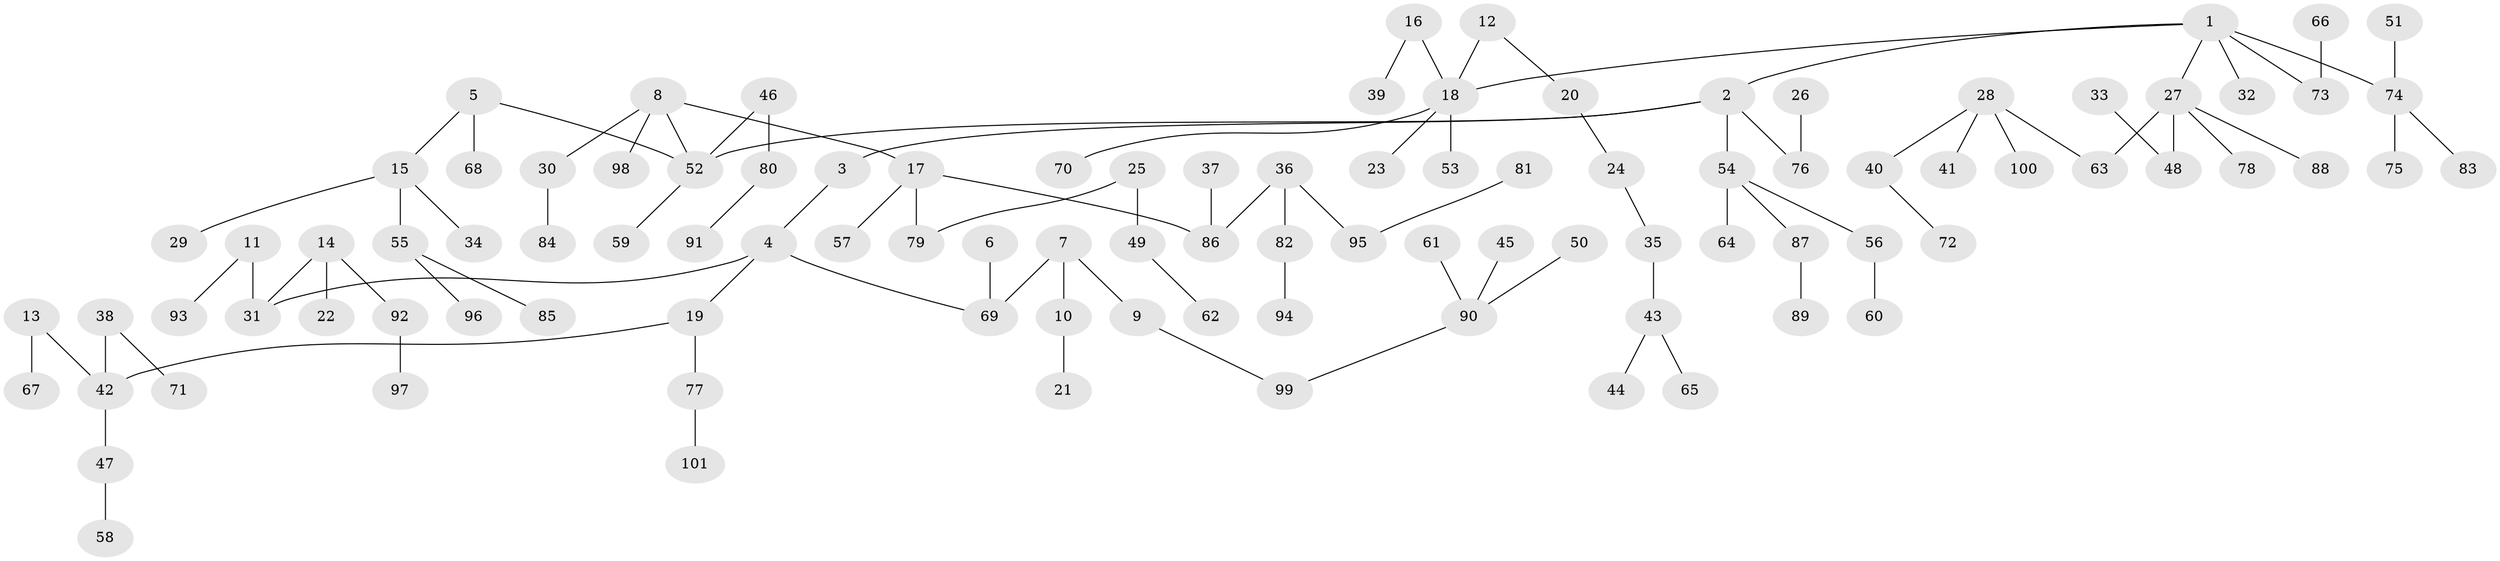 // original degree distribution, {6: 0.02097902097902098, 5: 0.03496503496503497, 3: 0.1258741258741259, 2: 0.23776223776223776, 4: 0.06993006993006994, 1: 0.5034965034965035, 7: 0.006993006993006993}
// Generated by graph-tools (version 1.1) at 2025/37/03/04/25 23:37:17]
// undirected, 101 vertices, 100 edges
graph export_dot {
  node [color=gray90,style=filled];
  1;
  2;
  3;
  4;
  5;
  6;
  7;
  8;
  9;
  10;
  11;
  12;
  13;
  14;
  15;
  16;
  17;
  18;
  19;
  20;
  21;
  22;
  23;
  24;
  25;
  26;
  27;
  28;
  29;
  30;
  31;
  32;
  33;
  34;
  35;
  36;
  37;
  38;
  39;
  40;
  41;
  42;
  43;
  44;
  45;
  46;
  47;
  48;
  49;
  50;
  51;
  52;
  53;
  54;
  55;
  56;
  57;
  58;
  59;
  60;
  61;
  62;
  63;
  64;
  65;
  66;
  67;
  68;
  69;
  70;
  71;
  72;
  73;
  74;
  75;
  76;
  77;
  78;
  79;
  80;
  81;
  82;
  83;
  84;
  85;
  86;
  87;
  88;
  89;
  90;
  91;
  92;
  93;
  94;
  95;
  96;
  97;
  98;
  99;
  100;
  101;
  1 -- 2 [weight=1.0];
  1 -- 18 [weight=1.0];
  1 -- 27 [weight=1.0];
  1 -- 32 [weight=1.0];
  1 -- 73 [weight=1.0];
  1 -- 74 [weight=1.0];
  2 -- 3 [weight=1.0];
  2 -- 52 [weight=1.0];
  2 -- 54 [weight=1.0];
  2 -- 76 [weight=1.0];
  3 -- 4 [weight=1.0];
  4 -- 19 [weight=1.0];
  4 -- 31 [weight=1.0];
  4 -- 69 [weight=1.0];
  5 -- 15 [weight=1.0];
  5 -- 52 [weight=1.0];
  5 -- 68 [weight=1.0];
  6 -- 69 [weight=1.0];
  7 -- 9 [weight=1.0];
  7 -- 10 [weight=1.0];
  7 -- 69 [weight=1.0];
  8 -- 17 [weight=1.0];
  8 -- 30 [weight=1.0];
  8 -- 52 [weight=1.0];
  8 -- 98 [weight=1.0];
  9 -- 99 [weight=1.0];
  10 -- 21 [weight=1.0];
  11 -- 31 [weight=1.0];
  11 -- 93 [weight=1.0];
  12 -- 18 [weight=1.0];
  12 -- 20 [weight=1.0];
  13 -- 42 [weight=1.0];
  13 -- 67 [weight=1.0];
  14 -- 22 [weight=1.0];
  14 -- 31 [weight=1.0];
  14 -- 92 [weight=1.0];
  15 -- 29 [weight=1.0];
  15 -- 34 [weight=1.0];
  15 -- 55 [weight=1.0];
  16 -- 18 [weight=1.0];
  16 -- 39 [weight=1.0];
  17 -- 57 [weight=1.0];
  17 -- 79 [weight=1.0];
  17 -- 86 [weight=1.0];
  18 -- 23 [weight=1.0];
  18 -- 53 [weight=1.0];
  18 -- 70 [weight=1.0];
  19 -- 42 [weight=1.0];
  19 -- 77 [weight=1.0];
  20 -- 24 [weight=1.0];
  24 -- 35 [weight=1.0];
  25 -- 49 [weight=1.0];
  25 -- 79 [weight=1.0];
  26 -- 76 [weight=1.0];
  27 -- 48 [weight=1.0];
  27 -- 63 [weight=1.0];
  27 -- 78 [weight=1.0];
  27 -- 88 [weight=1.0];
  28 -- 40 [weight=1.0];
  28 -- 41 [weight=1.0];
  28 -- 63 [weight=1.0];
  28 -- 100 [weight=1.0];
  30 -- 84 [weight=1.0];
  33 -- 48 [weight=1.0];
  35 -- 43 [weight=1.0];
  36 -- 82 [weight=1.0];
  36 -- 86 [weight=1.0];
  36 -- 95 [weight=1.0];
  37 -- 86 [weight=1.0];
  38 -- 42 [weight=1.0];
  38 -- 71 [weight=1.0];
  40 -- 72 [weight=1.0];
  42 -- 47 [weight=1.0];
  43 -- 44 [weight=1.0];
  43 -- 65 [weight=1.0];
  45 -- 90 [weight=1.0];
  46 -- 52 [weight=1.0];
  46 -- 80 [weight=1.0];
  47 -- 58 [weight=1.0];
  49 -- 62 [weight=1.0];
  50 -- 90 [weight=1.0];
  51 -- 74 [weight=1.0];
  52 -- 59 [weight=1.0];
  54 -- 56 [weight=1.0];
  54 -- 64 [weight=1.0];
  54 -- 87 [weight=1.0];
  55 -- 85 [weight=1.0];
  55 -- 96 [weight=1.0];
  56 -- 60 [weight=1.0];
  61 -- 90 [weight=1.0];
  66 -- 73 [weight=1.0];
  74 -- 75 [weight=1.0];
  74 -- 83 [weight=1.0];
  77 -- 101 [weight=1.0];
  80 -- 91 [weight=1.0];
  81 -- 95 [weight=1.0];
  82 -- 94 [weight=1.0];
  87 -- 89 [weight=1.0];
  90 -- 99 [weight=1.0];
  92 -- 97 [weight=1.0];
}
